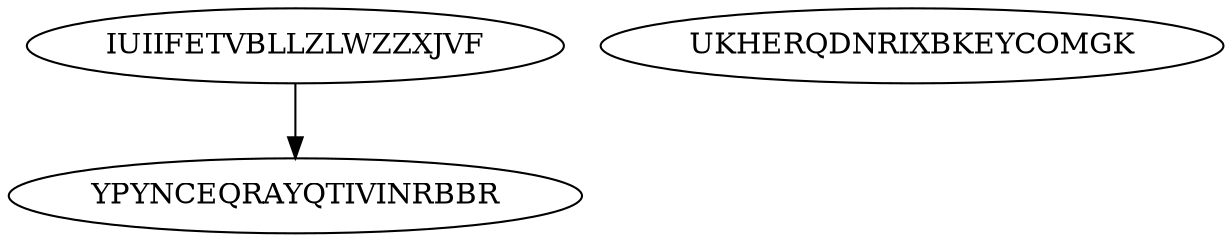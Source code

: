 digraph "N3M1" {
	IUIIFETVBLLZLWZZXJVF			[Weight=11, Start=0, Processor=1];
	YPYNCEQRAYQTIVINRBBR			[Weight=14, Start=11, Processor=1];
	UKHERQDNRIXBKEYCOMGK			[Weight=10, Start=0, Processor=2];
	IUIIFETVBLLZLWZZXJVF -> YPYNCEQRAYQTIVINRBBR		[Weight=12];
}
